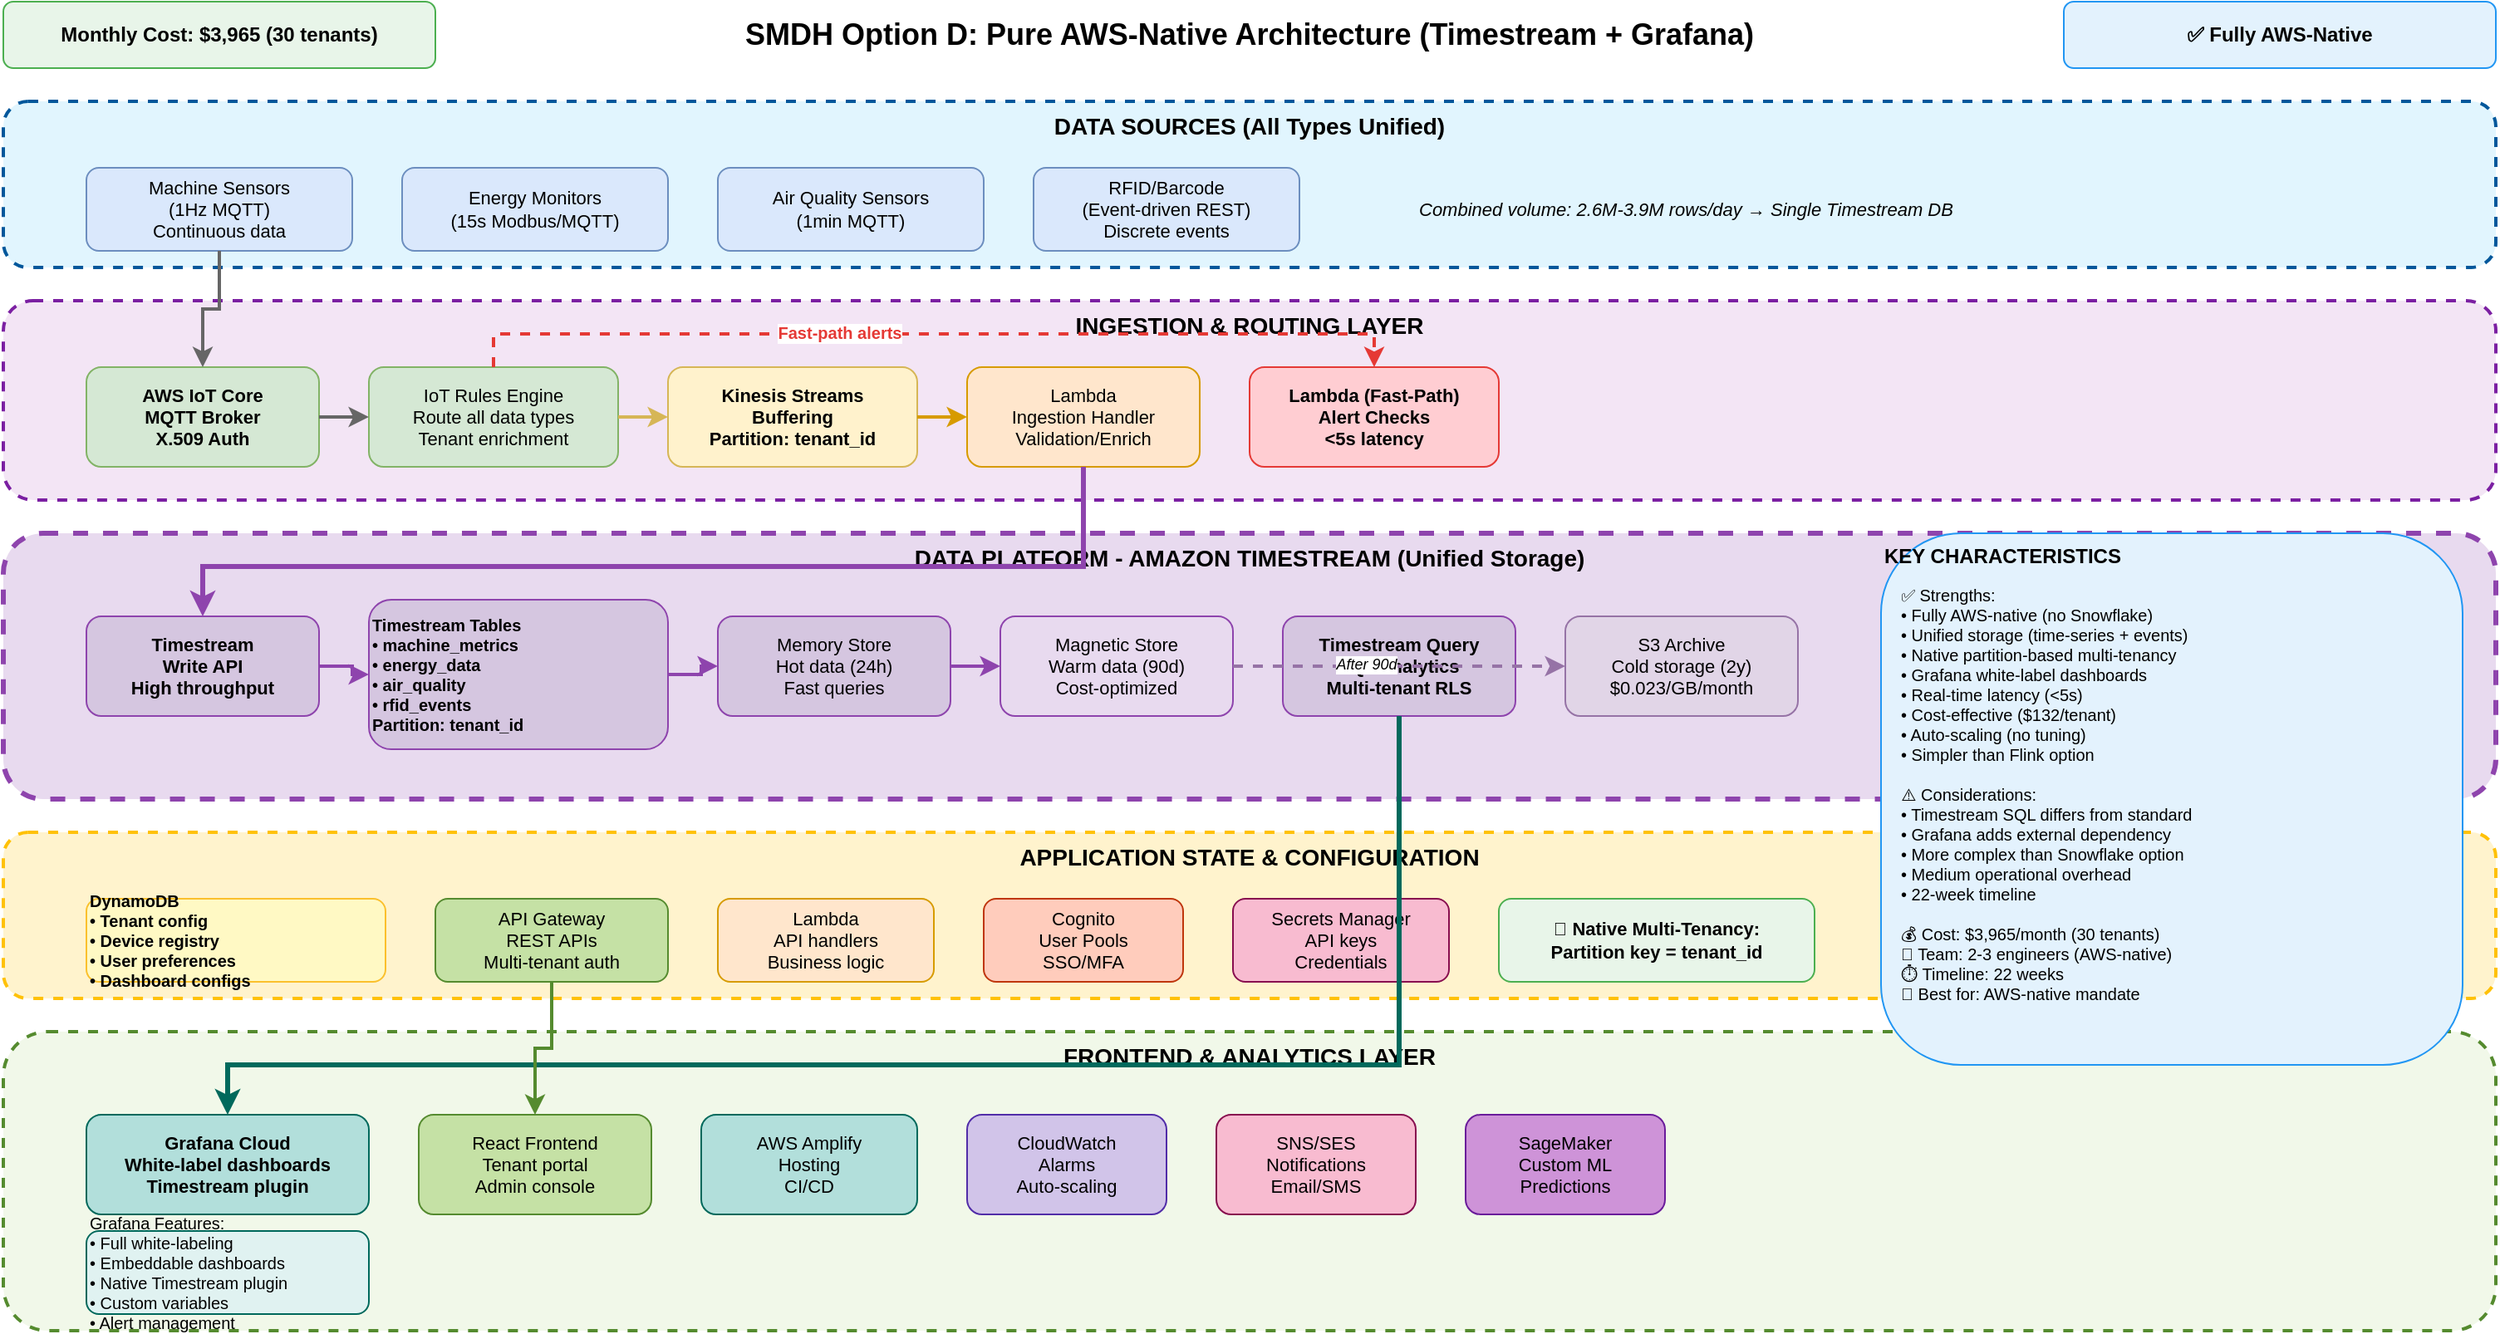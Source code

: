 <mxfile version="24.0.0">
  <diagram name="Option D: Timestream + Grafana Architecture" id="option-d-timestream">
    <mxGraphModel dx="1600" dy="900" grid="1" gridSize="10" guides="1" tooltips="1" connect="1" arrows="1" fold="1" page="1" pageScale="1" pageWidth="1600" pageHeight="900" math="0" shadow="0">
      <root>
        <mxCell id="0" />
        <mxCell id="1" parent="0" />

        <!-- Title -->
        <mxCell id="title" value="SMDH Option D: Pure AWS-Native Architecture (Timestream + Grafana)" style="text;html=1;strokeColor=none;fillColor=none;align=center;verticalAlign=middle;whiteSpace=wrap;rounded=0;fontSize=18;fontStyle=1;" vertex="1" parent="1">
          <mxGeometry x="350" y="20" width="900" height="40" as="geometry" />
        </mxCell>

        <!-- Cost Badge -->
        <mxCell id="cost-badge" value="Monthly Cost: $3,965 (30 tenants)" style="rounded=1;whiteSpace=wrap;html=1;fillColor=#e8f5e9;strokeColor=#4caf50;fontSize=12;fontStyle=1;" vertex="1" parent="1">
          <mxGeometry x="50" y="20" width="260" height="40" as="geometry" />
        </mxCell>

        <!-- AWS Native Badge -->
        <mxCell id="aws-badge" value="✅ Fully AWS-Native" style="rounded=1;whiteSpace=wrap;html=1;fillColor=#e3f2fd;strokeColor=#2196f3;fontSize=12;fontStyle=1;" vertex="1" parent="1">
          <mxGeometry x="1290" y="20" width="260" height="40" as="geometry" />
        </mxCell>

        <!-- Layer 1: Data Sources -->
        <mxCell id="layer-sources" value="DATA SOURCES (All Types Unified)" style="rounded=1;whiteSpace=wrap;html=1;fillColor=#e1f5fe;strokeColor=#01579b;verticalAlign=top;fontStyle=1;fontSize=14;strokeWidth=2;dashed=1;" vertex="1" parent="1">
          <mxGeometry x="50" y="80" width="1500" height="100" as="geometry" />
        </mxCell>

        <mxCell id="source-machines" value="Machine Sensors&#xa;(1Hz MQTT)&#xa;Continuous data" style="rounded=1;whiteSpace=wrap;html=1;fillColor=#dae8fc;strokeColor=#6c8ebf;fontSize=11;" vertex="1" parent="1">
          <mxGeometry x="100" y="120" width="160" height="50" as="geometry" />
        </mxCell>

        <mxCell id="source-energy" value="Energy Monitors&#xa;(15s Modbus/MQTT)" style="rounded=1;whiteSpace=wrap;html=1;fillColor=#dae8fc;strokeColor=#6c8ebf;fontSize=11;" vertex="1" parent="1">
          <mxGeometry x="290" y="120" width="160" height="50" as="geometry" />
        </mxCell>

        <mxCell id="source-air" value="Air Quality Sensors&#xa;(1min MQTT)" style="rounded=1;whiteSpace=wrap;html=1;fillColor=#dae8fc;strokeColor=#6c8ebf;fontSize=11;" vertex="1" parent="1">
          <mxGeometry x="480" y="120" width="160" height="50" as="geometry" />
        </mxCell>

        <mxCell id="source-rfid" value="RFID/Barcode&#xa;(Event-driven REST)&#xa;Discrete events" style="rounded=1;whiteSpace=wrap;html=1;fillColor=#dae8fc;strokeColor=#6c8ebf;fontSize=11;" vertex="1" parent="1">
          <mxGeometry x="670" y="120" width="160" height="50" as="geometry" />
        </mxCell>

        <mxCell id="volume-label" value="Combined volume: 2.6M-3.9M rows/day → Single Timestream DB" style="text;html=1;strokeColor=none;fillColor=none;align=left;verticalAlign=middle;whiteSpace=wrap;rounded=0;fontSize=11;fontStyle=2;" vertex="1" parent="1">
          <mxGeometry x="900" y="130" width="400" height="30" as="geometry" />
        </mxCell>

        <!-- Layer 2: Ingestion -->
        <mxCell id="layer-ingestion" value="INGESTION &amp; ROUTING LAYER" style="rounded=1;whiteSpace=wrap;html=1;fillColor=#f3e5f5;strokeColor=#7b1fa2;verticalAlign=top;fontStyle=1;fontSize=14;strokeWidth=2;dashed=1;" vertex="1" parent="1">
          <mxGeometry x="50" y="200" width="1500" height="120" as="geometry" />
        </mxCell>

        <mxCell id="iot-core" value="AWS IoT Core&#xa;MQTT Broker&#xa;X.509 Auth" style="rounded=1;whiteSpace=wrap;html=1;fillColor=#d5e8d4;strokeColor=#82b366;fontSize=11;fontStyle=1;" vertex="1" parent="1">
          <mxGeometry x="100" y="240" width="140" height="60" as="geometry" />
        </mxCell>

        <mxCell id="iot-rules" value="IoT Rules Engine&#xa;Route all data types&#xa;Tenant enrichment" style="rounded=1;whiteSpace=wrap;html=1;fillColor=#d5e8d4;strokeColor=#82b366;fontSize=11;" vertex="1" parent="1">
          <mxGeometry x="270" y="240" width="150" height="60" as="geometry" />
        </mxCell>

        <mxCell id="kinesis-streams" value="Kinesis Streams&#xa;Buffering&#xa;Partition: tenant_id" style="rounded=1;whiteSpace=wrap;html=1;fillColor=#fff2cc;strokeColor=#d6b656;fontSize=11;fontStyle=1;" vertex="1" parent="1">
          <mxGeometry x="450" y="240" width="150" height="60" as="geometry" />
        </mxCell>

        <mxCell id="lambda-ingest" value="Lambda&#xa;Ingestion Handler&#xa;Validation/Enrich" style="rounded=1;whiteSpace=wrap;html=1;fillColor=#ffe6cc;strokeColor=#d79b00;fontSize=11;" vertex="1" parent="1">
          <mxGeometry x="630" y="240" width="140" height="60" as="geometry" />
        </mxCell>

        <mxCell id="lambda-alert" value="Lambda (Fast-Path)&#xa;Alert Checks&#xa;&lt;5s latency" style="rounded=1;whiteSpace=wrap;html=1;fillColor=#ffcdd2;strokeColor=#e53935;fontSize=11;fontStyle=1;" vertex="1" parent="1">
          <mxGeometry x="800" y="240" width="150" height="60" as="geometry" />
        </mxCell>

        <!-- Layer 3: Data Platform (Timestream) -->
        <mxCell id="layer-timestream" value="DATA PLATFORM - AMAZON TIMESTREAM (Unified Storage)" style="rounded=1;whiteSpace=wrap;html=1;fillColor=#e8daef;strokeColor=#8e44ad;verticalAlign=top;fontStyle=1;fontSize=14;strokeWidth=3;dashed=1;" vertex="1" parent="1">
          <mxGeometry x="50" y="340" width="1500" height="160" as="geometry" />
        </mxCell>

        <mxCell id="timestream-write" value="Timestream&#xa;Write API&#xa;High throughput" style="rounded=1;whiteSpace=wrap;html=1;fillColor=#d5c6e0;strokeColor=#8e44ad;fontSize=11;fontStyle=1;" vertex="1" parent="1">
          <mxGeometry x="100" y="390" width="140" height="60" as="geometry" />
        </mxCell>

        <mxCell id="timestream-tables" value="Timestream Tables&#xa;• machine_metrics&#xa;• energy_data&#xa;• air_quality&#xa;• rfid_events&#xa;Partition: tenant_id" style="rounded=1;whiteSpace=wrap;html=1;fillColor=#d5c6e0;strokeColor=#8e44ad;fontSize=10;align=left;fontStyle=1;" vertex="1" parent="1">
          <mxGeometry x="270" y="380" width="180" height="90" as="geometry" />
        </mxCell>

        <mxCell id="timestream-memory" value="Memory Store&#xa;Hot data (24h)&#xa;Fast queries" style="rounded=1;whiteSpace=wrap;html=1;fillColor=#d5c6e0;strokeColor=#8e44ad;fontSize=11;" vertex="1" parent="1">
          <mxGeometry x="480" y="390" width="140" height="60" as="geometry" />
        </mxCell>

        <mxCell id="timestream-magnetic" value="Magnetic Store&#xa;Warm data (90d)&#xa;Cost-optimized" style="rounded=1;whiteSpace=wrap;html=1;fillColor=#e8daef;strokeColor=#8e44ad;fontSize=11;" vertex="1" parent="1">
          <mxGeometry x="650" y="390" width="140" height="60" as="geometry" />
        </mxCell>

        <mxCell id="timestream-query" value="Timestream Query&#xa;SQL analytics&#xa;Multi-tenant RLS" style="rounded=1;whiteSpace=wrap;html=1;fillColor=#d5c6e0;strokeColor=#8e44ad;fontSize=11;fontStyle=1;" vertex="1" parent="1">
          <mxGeometry x="820" y="390" width="140" height="60" as="geometry" />
        </mxCell>

        <mxCell id="s3-archive" value="S3 Archive&#xa;Cold storage (2y)&#xa;$0.023/GB/month" style="rounded=1;whiteSpace=wrap;html=1;fillColor=#e1d5e7;strokeColor=#9673a6;fontSize=11;" vertex="1" parent="1">
          <mxGeometry x="990" y="390" width="140" height="60" as="geometry" />
        </mxCell>

        <!-- Layer 4: Application State -->
        <mxCell id="layer-application" value="APPLICATION STATE &amp; CONFIGURATION" style="rounded=1;whiteSpace=wrap;html=1;fillColor=#fff3cd;strokeColor=#ffc107;verticalAlign=top;fontStyle=1;fontSize=14;strokeWidth=2;dashed=1;" vertex="1" parent="1">
          <mxGeometry x="50" y="520" width="1500" height="100" as="geometry" />
        </mxCell>

        <mxCell id="dynamodb" value="DynamoDB&#xa;• Tenant config&#xa;• Device registry&#xa;• User preferences&#xa;• Dashboard configs" style="rounded=1;whiteSpace=wrap;html=1;fillColor=#fff9c4;strokeColor=#fbc02d;fontSize=10;align=left;fontStyle=1;" vertex="1" parent="1">
          <mxGeometry x="100" y="560" width="180" height="50" as="geometry" />
        </mxCell>

        <mxCell id="api-gateway" value="API Gateway&#xa;REST APIs&#xa;Multi-tenant auth" style="rounded=1;whiteSpace=wrap;html=1;fillColor=#c5e1a5;strokeColor=#558b2f;fontSize=11;" vertex="1" parent="1">
          <mxGeometry x="310" y="560" width="140" height="50" as="geometry" />
        </mxCell>

        <mxCell id="lambda-api" value="Lambda&#xa;API handlers&#xa;Business logic" style="rounded=1;whiteSpace=wrap;html=1;fillColor=#ffe6cc;strokeColor=#d79b00;fontSize=11;" vertex="1" parent="1">
          <mxGeometry x="480" y="560" width="130" height="50" as="geometry" />
        </mxCell>

        <mxCell id="cognito" value="Cognito&#xa;User Pools&#xa;SSO/MFA" style="rounded=1;whiteSpace=wrap;html=1;fillColor=#ffccbc;strokeColor=#bf360c;fontSize=11;" vertex="1" parent="1">
          <mxGeometry x="640" y="560" width="120" height="50" as="geometry" />
        </mxCell>

        <mxCell id="secrets" value="Secrets Manager&#xa;API keys&#xa;Credentials" style="rounded=1;whiteSpace=wrap;html=1;fillColor=#f8bbd0;strokeColor=#880e4f;fontSize=11;" vertex="1" parent="1">
          <mxGeometry x="790" y="560" width="130" height="50" as="geometry" />
        </mxCell>

        <!-- Layer 5: Frontend & Analytics -->
        <mxCell id="layer-frontend" value="FRONTEND &amp; ANALYTICS LAYER" style="rounded=1;whiteSpace=wrap;html=1;fillColor=#f1f8e9;strokeColor=#558b2f;verticalAlign=top;fontStyle=1;fontSize=14;strokeWidth=2;dashed=1;" vertex="1" parent="1">
          <mxGeometry x="50" y="640" width="1500" height="180" as="geometry" />
        </mxCell>

        <mxCell id="grafana" value="Grafana Cloud&#xa;White-label dashboards&#xa;Timestream plugin" style="rounded=1;whiteSpace=wrap;html=1;fillColor=#b2dfdb;strokeColor=#00695c;fontSize=11;fontStyle=1;" vertex="1" parent="1">
          <mxGeometry x="100" y="690" width="170" height="60" as="geometry" />
        </mxCell>

        <mxCell id="grafana-features" value="Grafana Features:&#xa;• Full white-labeling&#xa;• Embeddable dashboards&#xa;• Native Timestream plugin&#xa;• Custom variables&#xa;• Alert management" style="rounded=1;whiteSpace=wrap;html=1;fillColor=#e0f2f1;strokeColor=#00695c;fontSize=10;align=left;" vertex="1" parent="1">
          <mxGeometry x="100" y="760" width="170" height="50" as="geometry" />
        </mxCell>

        <mxCell id="react-app" value="React Frontend&#xa;Tenant portal&#xa;Admin console" style="rounded=1;whiteSpace=wrap;html=1;fillColor=#c5e1a5;strokeColor=#558b2f;fontSize=11;" vertex="1" parent="1">
          <mxGeometry x="300" y="690" width="140" height="60" as="geometry" />
        </mxCell>

        <mxCell id="amplify" value="AWS Amplify&#xa;Hosting&#xa;CI/CD" style="rounded=1;whiteSpace=wrap;html=1;fillColor=#b2dfdb;strokeColor=#00695c;fontSize=11;" vertex="1" parent="1">
          <mxGeometry x="470" y="690" width="130" height="60" as="geometry" />
        </mxCell>

        <mxCell id="cloudwatch" value="CloudWatch&#xa;Alarms&#xa;Auto-scaling" style="rounded=1;whiteSpace=wrap;html=1;fillColor=#d1c4e9;strokeColor=#512da8;fontSize=11;" vertex="1" parent="1">
          <mxGeometry x="630" y="690" width="120" height="60" as="geometry" />
        </mxCell>

        <mxCell id="sns" value="SNS/SES&#xa;Notifications&#xa;Email/SMS" style="rounded=1;whiteSpace=wrap;html=1;fillColor=#f8bbd0;strokeColor=#880e4f;fontSize=11;" vertex="1" parent="1">
          <mxGeometry x="780" y="690" width="120" height="60" as="geometry" />
        </mxCell>

        <mxCell id="sagemaker" value="SageMaker&#xa;Custom ML&#xa;Predictions" style="rounded=1;whiteSpace=wrap;html=1;fillColor=#ce93d8;strokeColor=#6a1b9a;fontSize=11;" vertex="1" parent="1">
          <mxGeometry x="930" y="690" width="120" height="60" as="geometry" />
        </mxCell>

        <!-- Key Characteristics Box -->
        <mxCell id="characteristics" value="KEY CHARACTERISTICS" style="rounded=1;whiteSpace=wrap;html=1;fillColor=#e3f2fd;strokeColor=#2196f3;verticalAlign=top;fontStyle=1;fontSize=12;align=left;" vertex="1" parent="1">
          <mxGeometry x="1180" y="340" width="350" height="320" as="geometry" />
        </mxCell>

        <mxCell id="char-text" value="✅ Strengths:&#xa;• Fully AWS-native (no Snowflake)&#xa;• Unified storage (time-series + events)&#xa;• Native partition-based multi-tenancy&#xa;• Grafana white-label dashboards&#xa;• Real-time latency (&lt;5s)&#xa;• Cost-effective ($132/tenant)&#xa;• Auto-scaling (no tuning)&#xa;• Simpler than Flink option&#xa;&#xa;⚠️ Considerations:&#xa;• Timestream SQL differs from standard&#xa;• Grafana adds external dependency&#xa;• More complex than Snowflake option&#xa;• Medium operational overhead&#xa;• 22-week timeline&#xa;&#xa;💰 Cost: $3,965/month (30 tenants)&#xa;👥 Team: 2-3 engineers (AWS-native)&#xa;⏱️ Timeline: 22 weeks&#xa;🎯 Best for: AWS-native mandate" style="text;html=1;strokeColor=none;fillColor=none;align=left;verticalAlign=top;whiteSpace=wrap;rounded=0;fontSize=10;" vertex="1" parent="1">
          <mxGeometry x="1190" y="365" width="330" height="285" as="geometry" />
        </mxCell>

        <!-- Arrows -->
        <mxCell id="arrow1" style="edgeStyle=orthogonalEdgeStyle;rounded=0;orthogonalLoop=1;jettySize=auto;html=1;strokeWidth=2;strokeColor=#666666;endArrow=classic;endFill=1;" edge="1" parent="1" source="source-machines" target="iot-core">
          <mxGeometry relative="1" as="geometry" />
        </mxCell>

        <mxCell id="arrow2" style="edgeStyle=orthogonalEdgeStyle;rounded=0;orthogonalLoop=1;jettySize=auto;html=1;strokeWidth=2;strokeColor=#666666;endArrow=classic;endFill=1;" edge="1" parent="1" source="iot-core" target="iot-rules">
          <mxGeometry relative="1" as="geometry" />
        </mxCell>

        <mxCell id="arrow3" style="edgeStyle=orthogonalEdgeStyle;rounded=0;orthogonalLoop=1;jettySize=auto;html=1;strokeWidth=2;strokeColor=#d6b656;endArrow=classic;endFill=1;" edge="1" parent="1" source="iot-rules" target="kinesis-streams">
          <mxGeometry relative="1" as="geometry" />
        </mxCell>

        <mxCell id="arrow4" style="edgeStyle=orthogonalEdgeStyle;rounded=0;orthogonalLoop=1;jettySize=auto;html=1;strokeWidth=2;strokeColor=#d79b00;endArrow=classic;endFill=1;" edge="1" parent="1" source="kinesis-streams" target="lambda-ingest">
          <mxGeometry relative="1" as="geometry" />
        </mxCell>

        <mxCell id="arrow5" style="edgeStyle=orthogonalEdgeStyle;rounded=0;orthogonalLoop=1;jettySize=auto;html=1;strokeWidth=2;strokeColor=#e53935;endArrow=classic;endFill=1;dashed=1;" edge="1" parent="1" source="iot-rules" target="lambda-alert">
          <mxGeometry relative="1" as="geometry">
            <Array as="points">
              <mxPoint x="345" y="220" />
              <mxPoint x="875" y="220" />
            </Array>
          </mxGeometry>
        </mxCell>

        <mxCell id="arrow5-label" value="Fast-path alerts" style="edgeLabel;html=1;align=center;verticalAlign=middle;resizable=0;points=[];fontSize=10;fontStyle=1;fontColor=#e53935;" vertex="1" connectable="0" parent="arrow5">
          <mxGeometry x="-0.2" y="1" relative="1" as="geometry">
            <mxPoint as="offset" />
          </mxGeometry>
        </mxCell>

        <mxCell id="arrow6" style="edgeStyle=orthogonalEdgeStyle;rounded=0;orthogonalLoop=1;jettySize=auto;html=1;strokeWidth=3;strokeColor=#8e44ad;endArrow=classic;endFill=1;" edge="1" parent="1" source="lambda-ingest" target="timestream-write">
          <mxGeometry relative="1" as="geometry">
            <Array as="points">
              <mxPoint x="700" y="360" />
              <mxPoint x="170" y="360" />
            </Array>
          </mxGeometry>
        </mxCell>

        <mxCell id="arrow7" style="edgeStyle=orthogonalEdgeStyle;rounded=0;orthogonalLoop=1;jettySize=auto;html=1;strokeWidth=2;strokeColor=#8e44ad;endArrow=classic;endFill=1;" edge="1" parent="1" source="timestream-write" target="timestream-tables">
          <mxGeometry relative="1" as="geometry" />
        </mxCell>

        <mxCell id="arrow8" style="edgeStyle=orthogonalEdgeStyle;rounded=0;orthogonalLoop=1;jettySize=auto;html=1;strokeWidth=2;strokeColor=#8e44ad;endArrow=classic;endFill=1;" edge="1" parent="1" source="timestream-tables" target="timestream-memory">
          <mxGeometry relative="1" as="geometry" />
        </mxCell>

        <mxCell id="arrow9" style="edgeStyle=orthogonalEdgeStyle;rounded=0;orthogonalLoop=1;jettySize=auto;html=1;strokeWidth=2;strokeColor=#8e44ad;endArrow=classic;endFill=1;" edge="1" parent="1" source="timestream-memory" target="timestream-magnetic">
          <mxGeometry relative="1" as="geometry" />
        </mxCell>

        <mxCell id="arrow10" style="edgeStyle=orthogonalEdgeStyle;rounded=0;orthogonalLoop=1;jettySize=auto;html=1;strokeWidth=2;strokeColor=#9673a6;endArrow=classic;endFill=1;dashed=1;" edge="1" parent="1" source="timestream-magnetic" target="s3-archive">
          <mxGeometry relative="1" as="geometry" />
        </mxCell>

        <mxCell id="arrow10-label" value="After 90d" style="edgeLabel;html=1;align=center;verticalAlign=middle;resizable=0;points=[];fontSize=9;fontStyle=2;" vertex="1" connectable="0" parent="arrow10">
          <mxGeometry x="-0.2" y="1" relative="1" as="geometry">
            <mxPoint as="offset" />
          </mxGeometry>
        </mxCell>

        <mxCell id="arrow11" style="edgeStyle=orthogonalEdgeStyle;rounded=0;orthogonalLoop=1;jettySize=auto;html=1;strokeWidth=3;strokeColor=#00695c;endArrow=classic;endFill=1;entryX=0.5;entryY=0;entryDx=0;entryDy=0;" edge="1" parent="1" source="timestream-query" target="grafana">
          <mxGeometry relative="1" as="geometry">
            <Array as="points">
              <mxPoint x="890" y="660" />
              <mxPoint x="185" y="660" />
            </Array>
          </mxGeometry>
        </mxCell>

        <mxCell id="arrow12" style="edgeStyle=orthogonalEdgeStyle;rounded=0;orthogonalLoop=1;jettySize=auto;html=1;strokeWidth=2;strokeColor=#558b2f;endArrow=classic;endFill=1;" edge="1" parent="1" source="api-gateway" target="react-app">
          <mxGeometry relative="1" as="geometry">
            <Array as="points">
              <mxPoint x="380" y="650" />
              <mxPoint x="370" y="650" />
            </Array>
          </mxGeometry>
        </mxCell>

        <!-- Multi-tenancy highlight -->
        <mxCell id="mt-highlight" value="🎯 Native Multi-Tenancy:&#xa;Partition key = tenant_id" style="rounded=1;whiteSpace=wrap;html=1;fillColor=#e8f5e9;strokeColor=#4caf50;fontSize=11;fontStyle=1;" vertex="1" parent="1">
          <mxGeometry x="950" y="560" width="190" height="50" as="geometry" />
        </mxCell>

      </root>
    </mxGraphModel>
  </diagram>
</mxfile>
